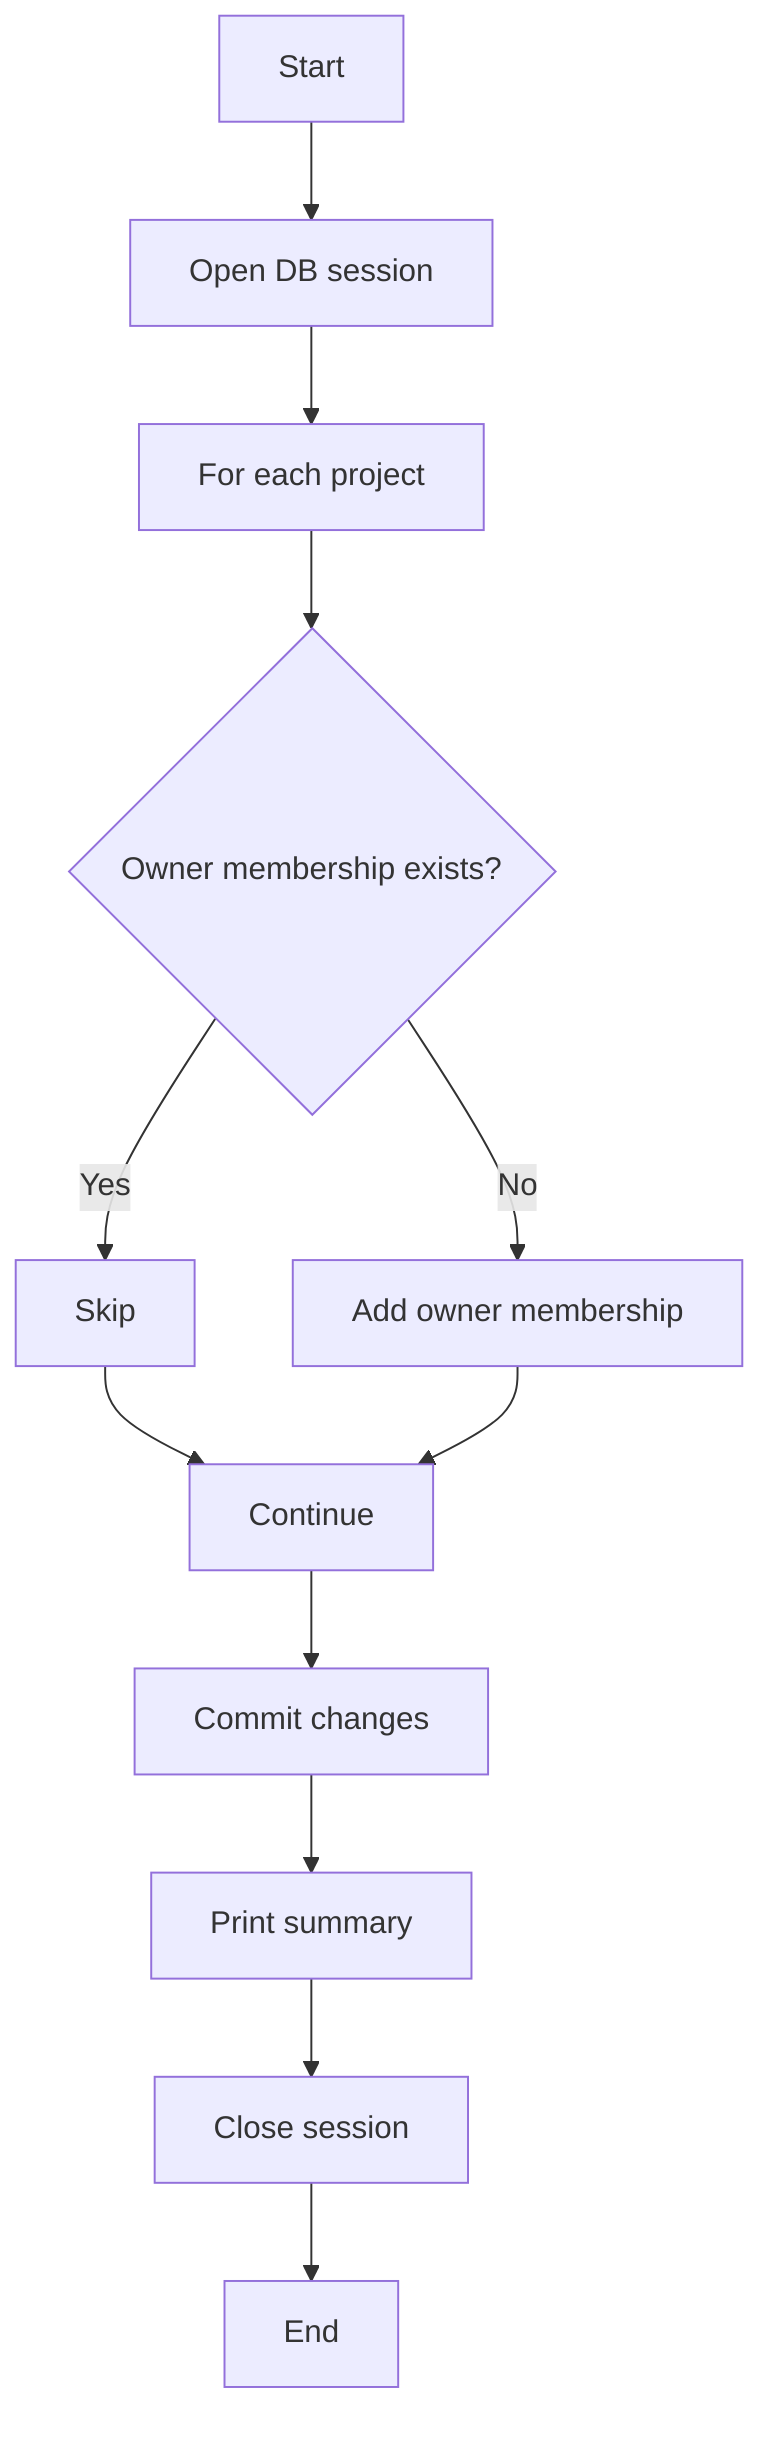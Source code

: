 %% repair_project_members.py - Mermaid Flowchart
flowchart TD
    A[Start] --> B[Open DB session]
    B --> C[For each project]
    C --> D{Owner membership exists?}
    D -- Yes --> E[Skip]
    D -- No --> F[Add owner membership]
    E --> G[Continue]
    F --> G
    G --> H[Commit changes]
    H --> I[Print summary]
    I --> J[Close session]
    J --> K[End]